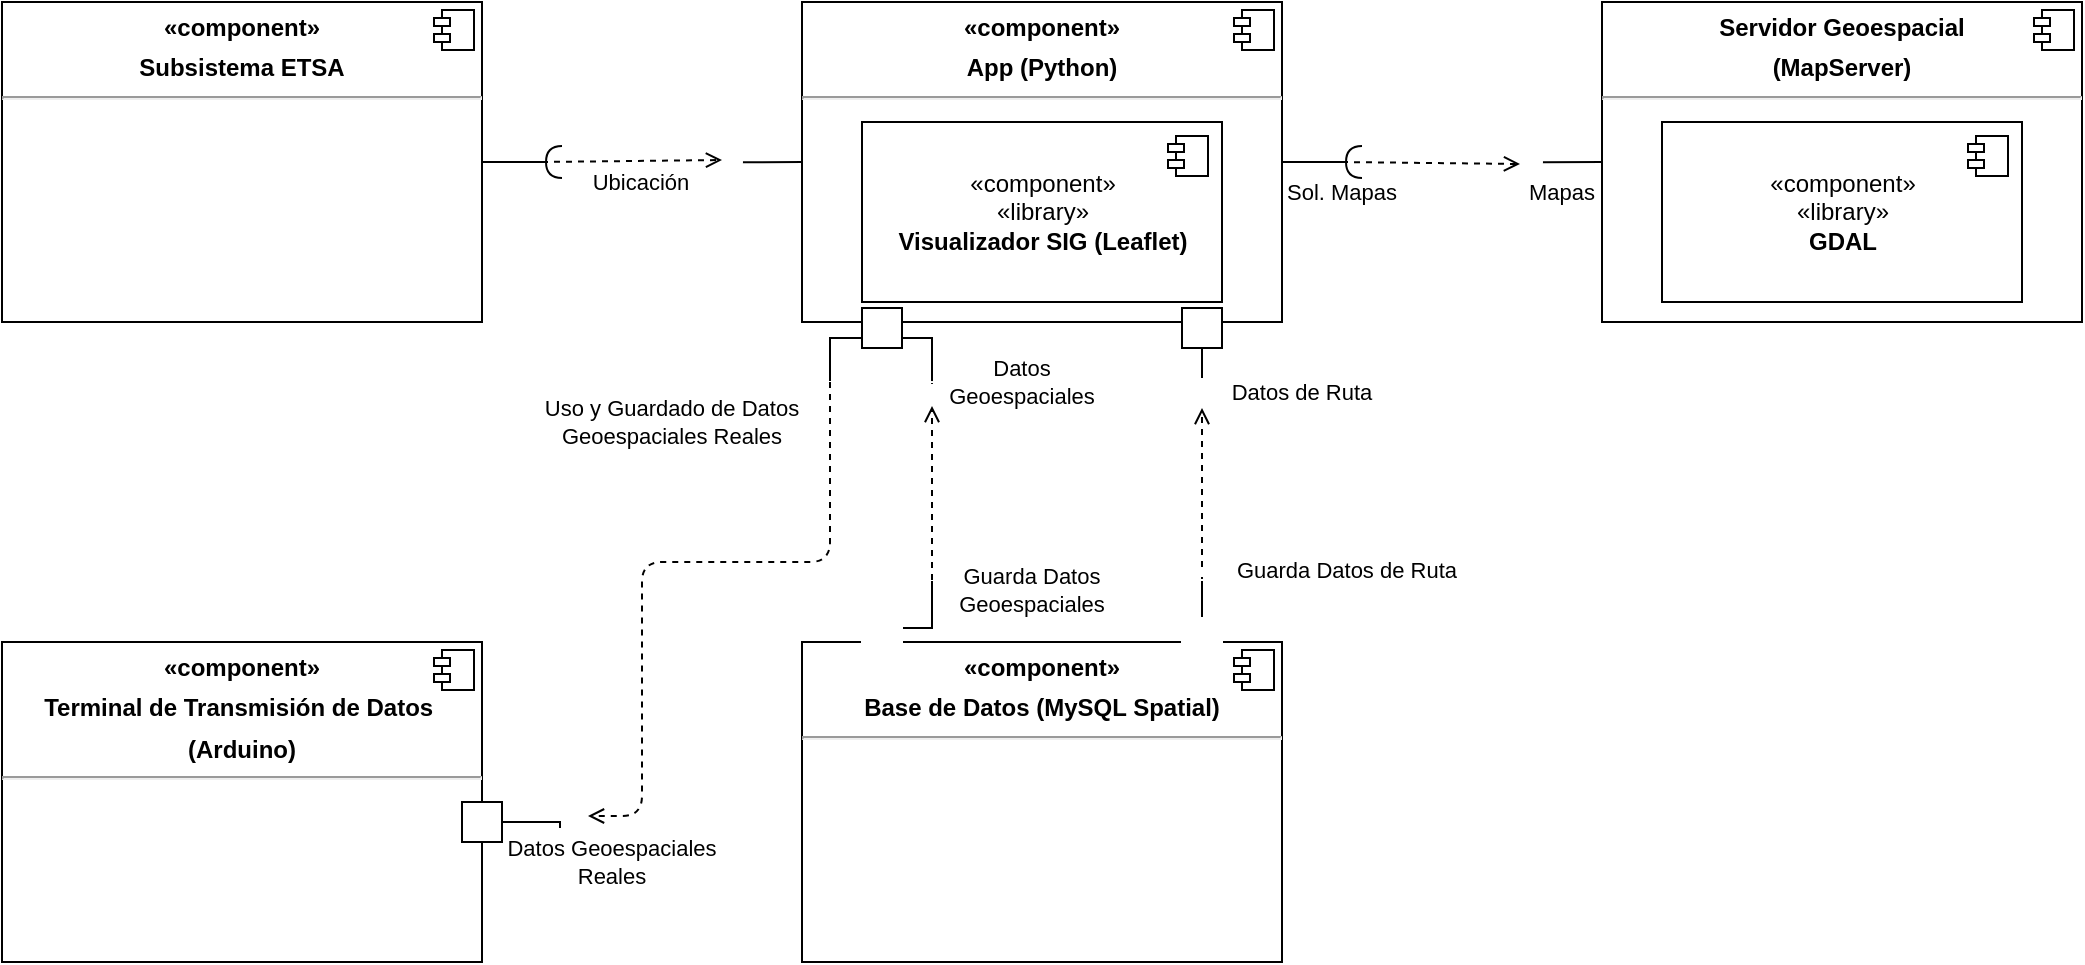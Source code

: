 <mxfile version="14.7.8" type="github">
  <diagram id="MdKtoK_RENReXs82-K8u" name="Page-1">
    <mxGraphModel dx="1067" dy="571" grid="1" gridSize="10" guides="1" tooltips="1" connect="1" arrows="1" fold="1" page="1" pageScale="1" pageWidth="1169" pageHeight="827" math="0" shadow="0">
      <root>
        <mxCell id="0" />
        <mxCell id="1" parent="0" />
        <mxCell id="WDur1Cv2T1Mm-qldrju6-5" value="&lt;p style=&quot;margin: 0px ; margin-top: 6px ; text-align: center&quot;&gt;&lt;b&gt;«component»&lt;/b&gt;&lt;/p&gt;&lt;p style=&quot;margin: 0px ; margin-top: 6px ; text-align: center&quot;&gt;&lt;b&gt;Subsistema ETSA&lt;/b&gt;&lt;/p&gt;&lt;hr&gt;&lt;p style=&quot;margin: 0px ; margin-left: 8px&quot;&gt;&lt;br&gt;&lt;/p&gt;" style="align=left;overflow=fill;html=1;dropTarget=0;" parent="1" vertex="1">
          <mxGeometry x="40" y="120" width="240" height="160" as="geometry" />
        </mxCell>
        <mxCell id="WDur1Cv2T1Mm-qldrju6-6" value="" style="shape=component;jettyWidth=8;jettyHeight=4;" parent="WDur1Cv2T1Mm-qldrju6-5" vertex="1">
          <mxGeometry x="1" width="20" height="20" relative="1" as="geometry">
            <mxPoint x="-24" y="4" as="offset" />
          </mxGeometry>
        </mxCell>
        <mxCell id="9fyUYvFx3Kznos_2-3Rt-22" value="&lt;p style=&quot;margin: 0px ; margin-top: 6px ; text-align: center&quot;&gt;&lt;b&gt;«component»&lt;/b&gt;&lt;/p&gt;&lt;p style=&quot;margin: 0px ; margin-top: 6px ; text-align: center&quot;&gt;&lt;b&gt;Base de Datos (MySQL Spatial)&lt;/b&gt;&lt;/p&gt;&lt;hr&gt;&lt;p style=&quot;margin: 0px ; margin-left: 8px&quot;&gt;&lt;br&gt;&lt;/p&gt;" style="align=left;overflow=fill;html=1;dropTarget=0;" parent="1" vertex="1">
          <mxGeometry x="440" y="440" width="240" height="160" as="geometry" />
        </mxCell>
        <mxCell id="9fyUYvFx3Kznos_2-3Rt-23" value="" style="shape=component;jettyWidth=8;jettyHeight=4;" parent="9fyUYvFx3Kznos_2-3Rt-22" vertex="1">
          <mxGeometry x="1" width="20" height="20" relative="1" as="geometry">
            <mxPoint x="-24" y="4" as="offset" />
          </mxGeometry>
        </mxCell>
        <mxCell id="Vn89j9QbeQXNIy0E9jME-1" value="&lt;p style=&quot;margin: 0px ; margin-top: 6px ; text-align: center&quot;&gt;&lt;b&gt;Servidor Geoespacial&lt;/b&gt;&lt;/p&gt;&lt;p style=&quot;margin: 0px ; margin-top: 6px ; text-align: center&quot;&gt;&lt;b&gt;(MapServer)&lt;/b&gt;&lt;/p&gt;&lt;hr&gt;&lt;p style=&quot;margin: 0px ; margin-left: 8px&quot;&gt;&lt;br&gt;&lt;/p&gt;" style="align=left;overflow=fill;html=1;dropTarget=0;" parent="1" vertex="1">
          <mxGeometry x="840" y="120" width="240" height="160" as="geometry" />
        </mxCell>
        <mxCell id="Vn89j9QbeQXNIy0E9jME-2" value="" style="shape=component;jettyWidth=8;jettyHeight=4;" parent="Vn89j9QbeQXNIy0E9jME-1" vertex="1">
          <mxGeometry x="1" width="20" height="20" relative="1" as="geometry">
            <mxPoint x="-24" y="4" as="offset" />
          </mxGeometry>
        </mxCell>
        <mxCell id="AIxXi7Lmv9cS9lSX1KLY-20" value="" style="group" vertex="1" connectable="0" parent="1">
          <mxGeometry x="440" y="120" width="240" height="160" as="geometry" />
        </mxCell>
        <mxCell id="AIxXi7Lmv9cS9lSX1KLY-16" value="&lt;p style=&quot;margin: 0px ; margin-top: 6px ; text-align: center&quot;&gt;&lt;b&gt;«component»&lt;/b&gt;&lt;/p&gt;&lt;p style=&quot;margin: 0px ; margin-top: 6px ; text-align: center&quot;&gt;&lt;b&gt;App (Python)&lt;/b&gt;&lt;/p&gt;&lt;hr&gt;&lt;p style=&quot;margin: 0px ; margin-left: 8px&quot;&gt;&lt;br&gt;&lt;/p&gt;" style="align=left;overflow=fill;html=1;dropTarget=0;" vertex="1" parent="AIxXi7Lmv9cS9lSX1KLY-20">
          <mxGeometry width="240" height="160" as="geometry" />
        </mxCell>
        <mxCell id="AIxXi7Lmv9cS9lSX1KLY-17" value="" style="shape=component;jettyWidth=8;jettyHeight=4;" vertex="1" parent="AIxXi7Lmv9cS9lSX1KLY-16">
          <mxGeometry x="1" width="20" height="20" relative="1" as="geometry">
            <mxPoint x="-24" y="4" as="offset" />
          </mxGeometry>
        </mxCell>
        <mxCell id="AIxXi7Lmv9cS9lSX1KLY-14" value="«component»&lt;br&gt;«library»&lt;br&gt;&lt;b&gt;Visualizador SIG (Leaflet)&lt;/b&gt;" style="html=1;dropTarget=0;" vertex="1" parent="AIxXi7Lmv9cS9lSX1KLY-20">
          <mxGeometry x="30" y="60" width="180" height="90" as="geometry" />
        </mxCell>
        <mxCell id="AIxXi7Lmv9cS9lSX1KLY-15" value="" style="shape=module;jettyWidth=8;jettyHeight=4;" vertex="1" parent="AIxXi7Lmv9cS9lSX1KLY-14">
          <mxGeometry x="1" width="20" height="20" relative="1" as="geometry">
            <mxPoint x="-27" y="7" as="offset" />
          </mxGeometry>
        </mxCell>
        <mxCell id="AIxXi7Lmv9cS9lSX1KLY-21" value="«component»&lt;br&gt;«library»&lt;br&gt;&lt;b&gt;GDAL&lt;/b&gt;" style="html=1;dropTarget=0;" vertex="1" parent="1">
          <mxGeometry x="870" y="180" width="180" height="90" as="geometry" />
        </mxCell>
        <mxCell id="AIxXi7Lmv9cS9lSX1KLY-22" value="" style="shape=module;jettyWidth=8;jettyHeight=4;" vertex="1" parent="AIxXi7Lmv9cS9lSX1KLY-21">
          <mxGeometry x="1" width="20" height="20" relative="1" as="geometry">
            <mxPoint x="-27" y="7" as="offset" />
          </mxGeometry>
        </mxCell>
        <mxCell id="AIxXi7Lmv9cS9lSX1KLY-23" value="&lt;p style=&quot;margin: 0px ; margin-top: 6px ; text-align: center&quot;&gt;&lt;b&gt;«component»&lt;/b&gt;&lt;/p&gt;&lt;p style=&quot;margin: 0px ; margin-top: 6px ; text-align: center&quot;&gt;&lt;b&gt;Terminal de Transmisión de Datos&amp;nbsp;&lt;/b&gt;&lt;/p&gt;&lt;p style=&quot;margin: 0px ; margin-top: 6px ; text-align: center&quot;&gt;&lt;b&gt;(Arduino)&lt;/b&gt;&lt;/p&gt;&lt;hr&gt;&lt;p style=&quot;margin: 0px ; margin-left: 8px&quot;&gt;&lt;br&gt;&lt;/p&gt;" style="align=left;overflow=fill;html=1;dropTarget=0;" vertex="1" parent="1">
          <mxGeometry x="40" y="440" width="240" height="160" as="geometry" />
        </mxCell>
        <mxCell id="AIxXi7Lmv9cS9lSX1KLY-24" value="" style="shape=component;jettyWidth=8;jettyHeight=4;" vertex="1" parent="AIxXi7Lmv9cS9lSX1KLY-23">
          <mxGeometry x="1" width="20" height="20" relative="1" as="geometry">
            <mxPoint x="-24" y="4" as="offset" />
          </mxGeometry>
        </mxCell>
        <mxCell id="AIxXi7Lmv9cS9lSX1KLY-51" value="" style="rounded=0;orthogonalLoop=1;jettySize=auto;html=1;endArrow=none;endFill=0;exitX=0;exitY=0.5;exitDx=0;exitDy=0;" edge="1" target="AIxXi7Lmv9cS9lSX1KLY-53" parent="1" source="Vn89j9QbeQXNIy0E9jME-1">
          <mxGeometry relative="1" as="geometry">
            <mxPoint x="720" y="355" as="sourcePoint" />
          </mxGeometry>
        </mxCell>
        <mxCell id="AIxXi7Lmv9cS9lSX1KLY-52" value="" style="rounded=0;orthogonalLoop=1;jettySize=auto;html=1;endArrow=halfCircle;endFill=0;endSize=6;strokeWidth=1;exitX=1;exitY=0.5;exitDx=0;exitDy=0;" edge="1" parent="1" source="AIxXi7Lmv9cS9lSX1KLY-16">
          <mxGeometry relative="1" as="geometry">
            <mxPoint x="760" y="355" as="sourcePoint" />
            <mxPoint x="720" y="200" as="targetPoint" />
          </mxGeometry>
        </mxCell>
        <mxCell id="AIxXi7Lmv9cS9lSX1KLY-53" value="" style="ellipse;whiteSpace=wrap;html=1;fontFamily=Helvetica;fontSize=12;fontColor=#000000;align=center;points=[];aspect=fixed;resizable=0;fillColor=none;strokeColor=#FFFFFF;" vertex="1" parent="1">
          <mxGeometry x="800" y="195" width="10" height="10" as="geometry" />
        </mxCell>
        <mxCell id="AIxXi7Lmv9cS9lSX1KLY-39" value="" style="rounded=0;orthogonalLoop=1;jettySize=auto;html=1;endArrow=none;endFill=0;exitX=0;exitY=0.5;exitDx=0;exitDy=0;" edge="1" target="AIxXi7Lmv9cS9lSX1KLY-41" parent="1" source="AIxXi7Lmv9cS9lSX1KLY-16">
          <mxGeometry x="310" y="195" as="geometry">
            <mxPoint x="30" y="60" as="sourcePoint" />
          </mxGeometry>
        </mxCell>
        <mxCell id="AIxXi7Lmv9cS9lSX1KLY-40" value="" style="rounded=0;orthogonalLoop=1;jettySize=auto;html=1;endArrow=halfCircle;endFill=0;endSize=6;strokeWidth=1;exitX=1;exitY=0.5;exitDx=0;exitDy=0;" edge="1" parent="1" source="WDur1Cv2T1Mm-qldrju6-5">
          <mxGeometry x="310" y="195" as="geometry">
            <mxPoint x="380" y="255" as="sourcePoint" />
            <mxPoint x="320" y="200" as="targetPoint" />
          </mxGeometry>
        </mxCell>
        <mxCell id="AIxXi7Lmv9cS9lSX1KLY-41" value="" style="ellipse;whiteSpace=wrap;html=1;fontFamily=Helvetica;fontSize=12;fontColor=#000000;align=center;points=[];aspect=fixed;resizable=0;fillColor=none;strokeColor=#FFFFFF;" vertex="1" parent="1">
          <mxGeometry x="400" y="195" width="10" height="10" as="geometry" />
        </mxCell>
        <mxCell id="AIxXi7Lmv9cS9lSX1KLY-43" value="" style="endArrow=open;html=1;dashed=1;endFill=0;entryX=0;entryY=0.4;entryDx=0;entryDy=0;entryPerimeter=0;" edge="1" parent="1" target="AIxXi7Lmv9cS9lSX1KLY-41">
          <mxGeometry x="310" y="195" width="50" height="50" as="geometry">
            <mxPoint x="310" y="200" as="sourcePoint" />
            <mxPoint x="380" y="199" as="targetPoint" />
          </mxGeometry>
        </mxCell>
        <mxCell id="AIxXi7Lmv9cS9lSX1KLY-44" value="Ubicación" style="edgeLabel;html=1;align=center;verticalAlign=middle;resizable=0;points=[];" vertex="1" connectable="0" parent="AIxXi7Lmv9cS9lSX1KLY-43">
          <mxGeometry x="0.304" relative="1" as="geometry">
            <mxPoint x="-10" y="10" as="offset" />
          </mxGeometry>
        </mxCell>
        <mxCell id="AIxXi7Lmv9cS9lSX1KLY-60" value="" style="endArrow=open;html=1;dashed=1;endFill=0;entryX=-0.1;entryY=0.6;entryDx=0;entryDy=0;entryPerimeter=0;" edge="1" parent="1" target="AIxXi7Lmv9cS9lSX1KLY-53">
          <mxGeometry x="720" y="245" width="50" height="50" as="geometry">
            <mxPoint x="710" y="200" as="sourcePoint" />
            <mxPoint x="812" y="250" as="targetPoint" />
          </mxGeometry>
        </mxCell>
        <mxCell id="AIxXi7Lmv9cS9lSX1KLY-62" value="Mapas" style="text;html=1;strokeColor=none;fillColor=none;align=center;verticalAlign=middle;whiteSpace=wrap;rounded=0;fontSize=11;" vertex="1" parent="1">
          <mxGeometry x="800" y="205" width="40" height="20" as="geometry" />
        </mxCell>
        <mxCell id="AIxXi7Lmv9cS9lSX1KLY-63" value="Sol. Mapas" style="text;html=1;strokeColor=none;fillColor=none;align=center;verticalAlign=middle;whiteSpace=wrap;rounded=0;fontSize=11;" vertex="1" parent="1">
          <mxGeometry x="670" y="205" width="80" height="20" as="geometry" />
        </mxCell>
        <mxCell id="AIxXi7Lmv9cS9lSX1KLY-110" style="edgeStyle=orthogonalEdgeStyle;rounded=0;orthogonalLoop=1;jettySize=auto;html=1;exitX=0.5;exitY=1;exitDx=0;exitDy=0;entryX=0.4;entryY=-0.2;entryDx=0;entryDy=0;entryPerimeter=0;fontSize=11;endArrow=none;endFill=0;" edge="1" parent="1">
          <mxGeometry relative="1" as="geometry">
            <mxPoint x="641" y="293" as="sourcePoint" />
            <mxPoint x="640" y="308" as="targetPoint" />
          </mxGeometry>
        </mxCell>
        <mxCell id="AIxXi7Lmv9cS9lSX1KLY-76" value="" style="html=1;rounded=0;fontSize=11;" vertex="1" parent="1">
          <mxGeometry x="630" y="273" width="20" height="20" as="geometry" />
        </mxCell>
        <mxCell id="AIxXi7Lmv9cS9lSX1KLY-104" style="edgeStyle=orthogonalEdgeStyle;rounded=0;orthogonalLoop=1;jettySize=auto;html=1;exitX=0;exitY=0.75;exitDx=0;exitDy=0;entryX=1;entryY=0.5;entryDx=0;entryDy=0;entryPerimeter=0;fontSize=11;endArrow=none;endFill=0;" edge="1" parent="1" source="AIxXi7Lmv9cS9lSX1KLY-81" target="AIxXi7Lmv9cS9lSX1KLY-99">
          <mxGeometry relative="1" as="geometry" />
        </mxCell>
        <mxCell id="AIxXi7Lmv9cS9lSX1KLY-108" style="edgeStyle=orthogonalEdgeStyle;rounded=0;orthogonalLoop=1;jettySize=auto;html=1;exitX=1;exitY=0.75;exitDx=0;exitDy=0;entryX=0.5;entryY=0.1;entryDx=0;entryDy=0;entryPerimeter=0;fontSize=11;endArrow=none;endFill=0;" edge="1" parent="1" source="AIxXi7Lmv9cS9lSX1KLY-81" target="AIxXi7Lmv9cS9lSX1KLY-98">
          <mxGeometry relative="1" as="geometry" />
        </mxCell>
        <mxCell id="AIxXi7Lmv9cS9lSX1KLY-81" value="" style="html=1;rounded=0;fontSize=11;" vertex="1" parent="1">
          <mxGeometry x="470" y="273" width="20" height="20" as="geometry" />
        </mxCell>
        <mxCell id="AIxXi7Lmv9cS9lSX1KLY-97" value="" style="ellipse;whiteSpace=wrap;html=1;fontFamily=Helvetica;fontSize=12;fontColor=#000000;align=center;points=[];aspect=fixed;resizable=0;fillColor=none;strokeColor=#FFFFFF;" vertex="1" parent="1">
          <mxGeometry x="635" y="310" width="10" height="10" as="geometry" />
        </mxCell>
        <mxCell id="AIxXi7Lmv9cS9lSX1KLY-98" value="" style="ellipse;whiteSpace=wrap;html=1;fontFamily=Helvetica;fontSize=12;fontColor=#000000;align=center;points=[];aspect=fixed;resizable=0;fillColor=none;strokeColor=#FFFFFF;" vertex="1" parent="1">
          <mxGeometry x="500" y="310" width="10" height="10" as="geometry" />
        </mxCell>
        <mxCell id="AIxXi7Lmv9cS9lSX1KLY-99" value="" style="shape=requiredInterface;html=1;verticalLabelPosition=bottom;fontSize=11;strokeColor=#FFFFFF;fillColor=none;rotation=-90;" vertex="1" parent="1">
          <mxGeometry x="449" y="305" width="10" height="20" as="geometry" />
        </mxCell>
        <mxCell id="AIxXi7Lmv9cS9lSX1KLY-112" value="" style="endArrow=none;html=1;rounded=0;align=center;verticalAlign=top;endFill=0;labelBackgroundColor=none;endSize=2;fontSize=11;" edge="1" source="AIxXi7Lmv9cS9lSX1KLY-111" parent="1">
          <mxGeometry relative="1" as="geometry">
            <mxPoint x="640" y="407.5" as="targetPoint" />
          </mxGeometry>
        </mxCell>
        <mxCell id="AIxXi7Lmv9cS9lSX1KLY-114" value="" style="endArrow=open;html=1;dashed=1;endFill=0;entryX=0.5;entryY=1.3;entryDx=0;entryDy=0;entryPerimeter=0;" edge="1" parent="1" target="AIxXi7Lmv9cS9lSX1KLY-97">
          <mxGeometry x="680" y="366" width="50" height="50" as="geometry">
            <mxPoint x="640" y="402.5" as="sourcePoint" />
            <mxPoint x="770" y="370" as="targetPoint" />
          </mxGeometry>
        </mxCell>
        <mxCell id="AIxXi7Lmv9cS9lSX1KLY-111" value="" style="html=1;rounded=0;fontSize=11;strokeColor=#FFFFFF;" vertex="1" parent="1">
          <mxGeometry x="630" y="428" width="20" height="20" as="geometry" />
        </mxCell>
        <mxCell id="AIxXi7Lmv9cS9lSX1KLY-116" value="" style="shape=requiredInterface;html=1;verticalLabelPosition=bottom;fontSize=11;strokeColor=#FFFFFF;fillColor=none;rotation=90;" vertex="1" parent="1">
          <mxGeometry x="635" y="394" width="10" height="20" as="geometry" />
        </mxCell>
        <mxCell id="AIxXi7Lmv9cS9lSX1KLY-121" style="edgeStyle=orthogonalEdgeStyle;rounded=0;orthogonalLoop=1;jettySize=auto;html=1;exitX=1;exitY=0.25;exitDx=0;exitDy=0;entryX=1;entryY=0.5;entryDx=0;entryDy=0;entryPerimeter=0;fontSize=11;endArrow=none;endFill=0;" edge="1" parent="1" source="AIxXi7Lmv9cS9lSX1KLY-117" target="AIxXi7Lmv9cS9lSX1KLY-119">
          <mxGeometry relative="1" as="geometry" />
        </mxCell>
        <mxCell id="AIxXi7Lmv9cS9lSX1KLY-117" value="" style="html=1;rounded=0;fontSize=11;strokeColor=#FFFFFF;" vertex="1" parent="1">
          <mxGeometry x="470" y="428" width="20" height="20" as="geometry" />
        </mxCell>
        <mxCell id="AIxXi7Lmv9cS9lSX1KLY-120" style="edgeStyle=orthogonalEdgeStyle;rounded=0;orthogonalLoop=1;jettySize=auto;html=1;exitX=1;exitY=0.5;exitDx=0;exitDy=0;exitPerimeter=0;fontSize=11;endArrow=none;endFill=0;" edge="1" parent="1" source="AIxXi7Lmv9cS9lSX1KLY-119">
          <mxGeometry relative="1" as="geometry">
            <mxPoint x="505" y="420" as="targetPoint" />
          </mxGeometry>
        </mxCell>
        <mxCell id="AIxXi7Lmv9cS9lSX1KLY-119" value="" style="shape=requiredInterface;html=1;verticalLabelPosition=bottom;fontSize=11;strokeColor=#FFFFFF;fillColor=none;rotation=90;" vertex="1" parent="1">
          <mxGeometry x="500" y="394" width="10" height="20" as="geometry" />
        </mxCell>
        <mxCell id="AIxXi7Lmv9cS9lSX1KLY-122" value="" style="endArrow=open;html=1;dashed=1;endFill=0;entryX=0.5;entryY=1.2;entryDx=0;entryDy=0;entryPerimeter=0;exitX=1;exitY=0.5;exitDx=0;exitDy=0;exitPerimeter=0;" edge="1" parent="1" source="AIxXi7Lmv9cS9lSX1KLY-119" target="AIxXi7Lmv9cS9lSX1KLY-98">
          <mxGeometry x="690" y="376" width="50" height="50" as="geometry">
            <mxPoint x="650" y="412.5" as="sourcePoint" />
            <mxPoint x="650" y="333" as="targetPoint" />
          </mxGeometry>
        </mxCell>
        <mxCell id="AIxXi7Lmv9cS9lSX1KLY-123" value="Datos de Ruta" style="text;html=1;strokeColor=none;fillColor=none;align=center;verticalAlign=middle;whiteSpace=wrap;rounded=0;fontSize=11;" vertex="1" parent="1">
          <mxGeometry x="650" y="305" width="80" height="20" as="geometry" />
        </mxCell>
        <mxCell id="AIxXi7Lmv9cS9lSX1KLY-124" value="Guarda Datos de Ruta" style="text;html=1;strokeColor=none;fillColor=none;align=center;verticalAlign=middle;whiteSpace=wrap;rounded=0;fontSize=11;" vertex="1" parent="1">
          <mxGeometry x="650" y="394" width="125" height="20" as="geometry" />
        </mxCell>
        <mxCell id="AIxXi7Lmv9cS9lSX1KLY-125" value="Datos Geoespaciales" style="text;html=1;strokeColor=none;fillColor=none;align=center;verticalAlign=middle;whiteSpace=wrap;rounded=0;fontSize=11;" vertex="1" parent="1">
          <mxGeometry x="500" y="300" width="100" height="20" as="geometry" />
        </mxCell>
        <mxCell id="AIxXi7Lmv9cS9lSX1KLY-126" value="Guarda Datos Geoespaciales" style="text;html=1;strokeColor=none;fillColor=none;align=center;verticalAlign=middle;whiteSpace=wrap;rounded=0;fontSize=11;" vertex="1" parent="1">
          <mxGeometry x="510" y="404" width="90" height="20" as="geometry" />
        </mxCell>
        <mxCell id="AIxXi7Lmv9cS9lSX1KLY-129" style="edgeStyle=orthogonalEdgeStyle;rounded=0;orthogonalLoop=1;jettySize=auto;html=1;exitX=1;exitY=0.5;exitDx=0;exitDy=0;entryX=-0.1;entryY=0.8;entryDx=0;entryDy=0;entryPerimeter=0;fontSize=11;endArrow=none;endFill=0;" edge="1" parent="1" source="AIxXi7Lmv9cS9lSX1KLY-127" target="AIxXi7Lmv9cS9lSX1KLY-128">
          <mxGeometry relative="1" as="geometry" />
        </mxCell>
        <mxCell id="AIxXi7Lmv9cS9lSX1KLY-127" value="" style="html=1;rounded=0;fontSize=11;" vertex="1" parent="1">
          <mxGeometry x="270" y="520" width="20" height="20" as="geometry" />
        </mxCell>
        <mxCell id="AIxXi7Lmv9cS9lSX1KLY-128" value="" style="ellipse;whiteSpace=wrap;html=1;fontFamily=Helvetica;fontSize=12;fontColor=#000000;align=center;points=[];aspect=fixed;resizable=0;fillColor=none;strokeColor=#FFFFFF;" vertex="1" parent="1">
          <mxGeometry x="320" y="525" width="10" height="10" as="geometry" />
        </mxCell>
        <mxCell id="AIxXi7Lmv9cS9lSX1KLY-133" value="" style="endArrow=open;html=1;dashed=1;endFill=0;exitX=1;exitY=0.5;exitDx=0;exitDy=0;exitPerimeter=0;entryX=1.3;entryY=0.2;entryDx=0;entryDy=0;entryPerimeter=0;" edge="1" parent="1" source="AIxXi7Lmv9cS9lSX1KLY-99" target="AIxXi7Lmv9cS9lSX1KLY-128">
          <mxGeometry x="565" y="381" width="50" height="50" as="geometry">
            <mxPoint x="380" y="414" as="sourcePoint" />
            <mxPoint x="360" y="540" as="targetPoint" />
            <Array as="points">
              <mxPoint x="454" y="400" />
              <mxPoint x="360" y="400" />
              <mxPoint x="360" y="527" />
            </Array>
          </mxGeometry>
        </mxCell>
        <mxCell id="AIxXi7Lmv9cS9lSX1KLY-134" value="Datos Geoespaciales Reales" style="text;html=1;strokeColor=none;fillColor=none;align=center;verticalAlign=middle;whiteSpace=wrap;rounded=0;fontSize=11;" vertex="1" parent="1">
          <mxGeometry x="290" y="540" width="110" height="20" as="geometry" />
        </mxCell>
        <mxCell id="AIxXi7Lmv9cS9lSX1KLY-135" value="Uso y Guardado de Datos Geoespaciales Reales" style="text;html=1;strokeColor=none;fillColor=none;align=center;verticalAlign=middle;whiteSpace=wrap;rounded=0;fontSize=11;" vertex="1" parent="1">
          <mxGeometry x="310" y="320" width="130" height="20" as="geometry" />
        </mxCell>
      </root>
    </mxGraphModel>
  </diagram>
</mxfile>
